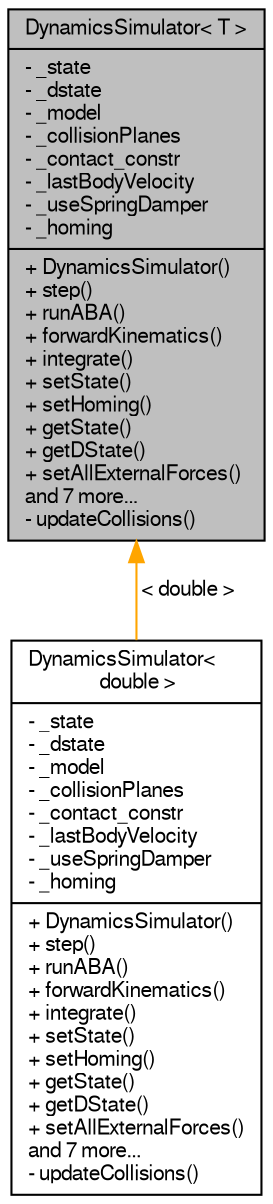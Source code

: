 digraph "DynamicsSimulator&lt; T &gt;"
{
  edge [fontname="FreeSans",fontsize="10",labelfontname="FreeSans",labelfontsize="10"];
  node [fontname="FreeSans",fontsize="10",shape=record];
  Node1 [label="{DynamicsSimulator\< T \>\n|- _state\l- _dstate\l- _model\l- _collisionPlanes\l- _contact_constr\l- _lastBodyVelocity\l- _useSpringDamper\l- _homing\l|+ DynamicsSimulator()\l+ step()\l+ runABA()\l+ forwardKinematics()\l+ integrate()\l+ setState()\l+ setHoming()\l+ getState()\l+ getDState()\l+ setAllExternalForces()\land 7 more...\l- updateCollisions()\l}",height=0.2,width=0.4,color="black", fillcolor="grey75", style="filled", fontcolor="black"];
  Node1 -> Node2 [dir="back",color="orange",fontsize="10",style="solid",label=" \< double \>" ,fontname="FreeSans"];
  Node2 [label="{DynamicsSimulator\<\l double \>\n|- _state\l- _dstate\l- _model\l- _collisionPlanes\l- _contact_constr\l- _lastBodyVelocity\l- _useSpringDamper\l- _homing\l|+ DynamicsSimulator()\l+ step()\l+ runABA()\l+ forwardKinematics()\l+ integrate()\l+ setState()\l+ setHoming()\l+ getState()\l+ getDState()\l+ setAllExternalForces()\land 7 more...\l- updateCollisions()\l}",height=0.2,width=0.4,color="black", fillcolor="white", style="filled",URL="$d7/d9c/class_dynamics_simulator.html"];
}
